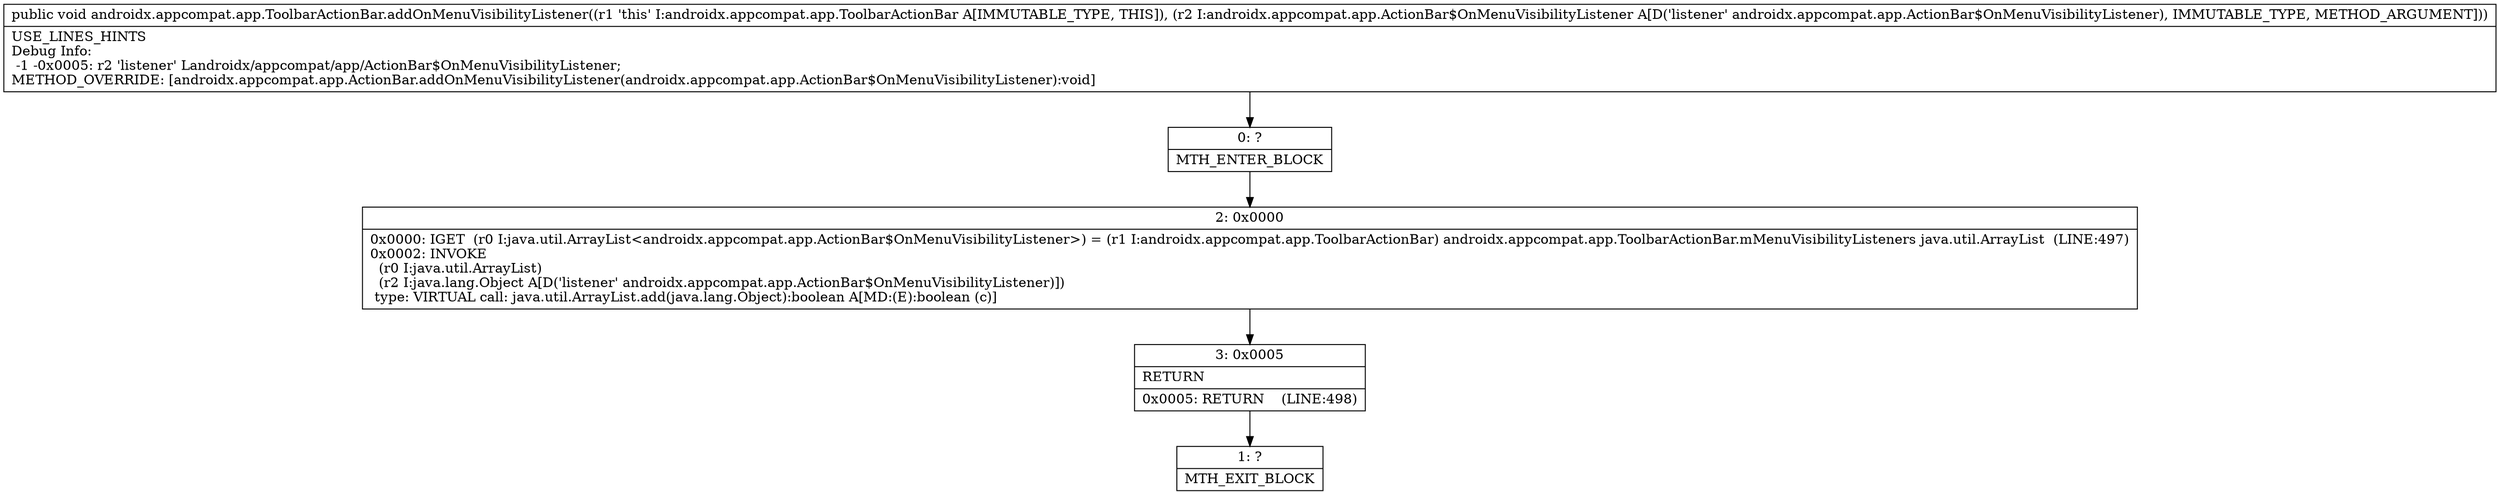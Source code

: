 digraph "CFG forandroidx.appcompat.app.ToolbarActionBar.addOnMenuVisibilityListener(Landroidx\/appcompat\/app\/ActionBar$OnMenuVisibilityListener;)V" {
Node_0 [shape=record,label="{0\:\ ?|MTH_ENTER_BLOCK\l}"];
Node_2 [shape=record,label="{2\:\ 0x0000|0x0000: IGET  (r0 I:java.util.ArrayList\<androidx.appcompat.app.ActionBar$OnMenuVisibilityListener\>) = (r1 I:androidx.appcompat.app.ToolbarActionBar) androidx.appcompat.app.ToolbarActionBar.mMenuVisibilityListeners java.util.ArrayList  (LINE:497)\l0x0002: INVOKE  \l  (r0 I:java.util.ArrayList)\l  (r2 I:java.lang.Object A[D('listener' androidx.appcompat.app.ActionBar$OnMenuVisibilityListener)])\l type: VIRTUAL call: java.util.ArrayList.add(java.lang.Object):boolean A[MD:(E):boolean (c)]\l}"];
Node_3 [shape=record,label="{3\:\ 0x0005|RETURN\l|0x0005: RETURN    (LINE:498)\l}"];
Node_1 [shape=record,label="{1\:\ ?|MTH_EXIT_BLOCK\l}"];
MethodNode[shape=record,label="{public void androidx.appcompat.app.ToolbarActionBar.addOnMenuVisibilityListener((r1 'this' I:androidx.appcompat.app.ToolbarActionBar A[IMMUTABLE_TYPE, THIS]), (r2 I:androidx.appcompat.app.ActionBar$OnMenuVisibilityListener A[D('listener' androidx.appcompat.app.ActionBar$OnMenuVisibilityListener), IMMUTABLE_TYPE, METHOD_ARGUMENT]))  | USE_LINES_HINTS\lDebug Info:\l  \-1 \-0x0005: r2 'listener' Landroidx\/appcompat\/app\/ActionBar$OnMenuVisibilityListener;\lMETHOD_OVERRIDE: [androidx.appcompat.app.ActionBar.addOnMenuVisibilityListener(androidx.appcompat.app.ActionBar$OnMenuVisibilityListener):void]\l}"];
MethodNode -> Node_0;Node_0 -> Node_2;
Node_2 -> Node_3;
Node_3 -> Node_1;
}

